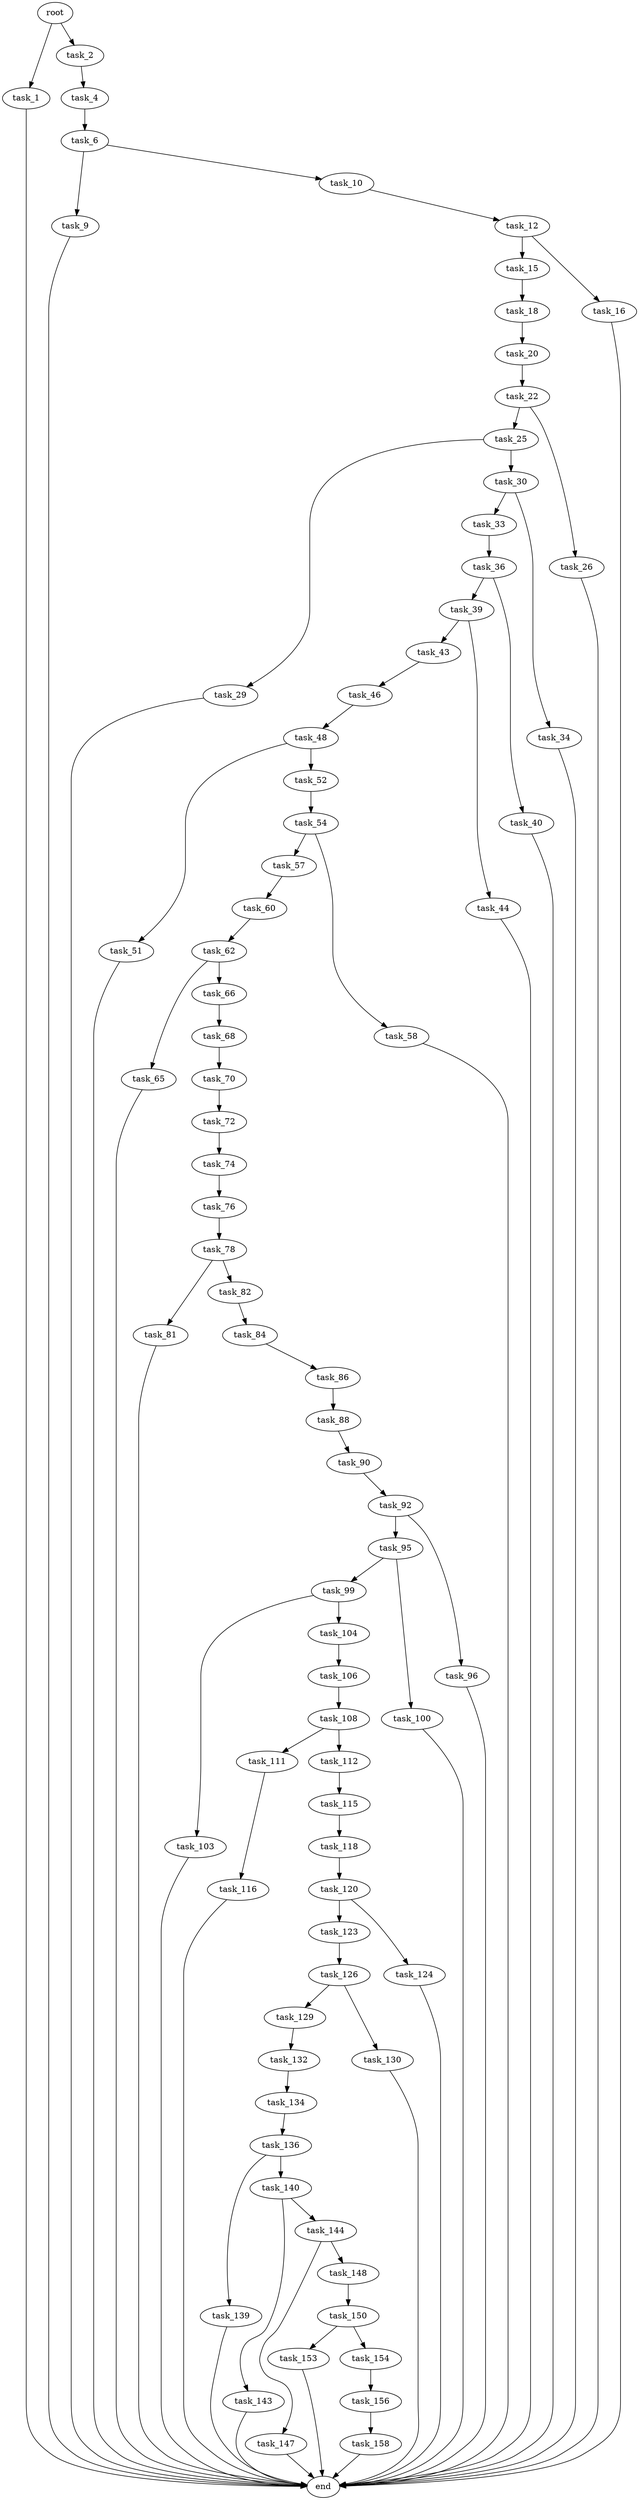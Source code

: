digraph G {
  root [size="0.000000"];
  task_1 [size="368293445632.000000"];
  task_2 [size="10153925085.000000"];
  task_4 [size="211384185408.000000"];
  task_6 [size="28991029248.000000"];
  task_9 [size="28991029248.000000"];
  task_10 [size="24652415014.000000"];
  task_12 [size="91053770179.000000"];
  task_15 [size="782757789696.000000"];
  task_16 [size="7510233569.000000"];
  task_18 [size="28991029248.000000"];
  task_20 [size="321578254038.000000"];
  task_22 [size="11545227837.000000"];
  task_25 [size="68719476736.000000"];
  task_26 [size="68719476736.000000"];
  task_29 [size="549755813888.000000"];
  task_30 [size="1033970383720.000000"];
  task_33 [size="2454681100.000000"];
  task_34 [size="277176462745.000000"];
  task_36 [size="27013413790.000000"];
  task_39 [size="1999148137.000000"];
  task_40 [size="1073741824000.000000"];
  task_43 [size="20018065178.000000"];
  task_44 [size="1236697147.000000"];
  task_46 [size="235019602147.000000"];
  task_48 [size="15688601964.000000"];
  task_51 [size="3336085380.000000"];
  task_52 [size="4069181688.000000"];
  task_54 [size="25059056014.000000"];
  task_57 [size="7009939027.000000"];
  task_58 [size="134217728000.000000"];
  task_60 [size="13282060793.000000"];
  task_62 [size="5423626696.000000"];
  task_65 [size="391677405721.000000"];
  task_66 [size="368293445632.000000"];
  task_68 [size="600685710768.000000"];
  task_70 [size="28991029248.000000"];
  task_72 [size="1150104724.000000"];
  task_74 [size="642571740871.000000"];
  task_76 [size="671674675123.000000"];
  task_78 [size="15691134279.000000"];
  task_81 [size="32088089464.000000"];
  task_82 [size="199547166421.000000"];
  task_84 [size="20538673514.000000"];
  task_86 [size="1670990555.000000"];
  task_88 [size="17393571014.000000"];
  task_90 [size="11933330153.000000"];
  task_92 [size="20905509335.000000"];
  task_95 [size="68719476736.000000"];
  task_96 [size="2695475873.000000"];
  task_99 [size="477879249559.000000"];
  task_100 [size="231928233984.000000"];
  task_103 [size="818333633049.000000"];
  task_104 [size="48777275725.000000"];
  task_106 [size="549755813888.000000"];
  task_108 [size="782757789696.000000"];
  task_111 [size="33612802642.000000"];
  task_112 [size="1856642953.000000"];
  task_115 [size="2680910202.000000"];
  task_116 [size="402798641359.000000"];
  task_118 [size="23571170426.000000"];
  task_120 [size="864048293298.000000"];
  task_123 [size="549755813888.000000"];
  task_124 [size="368293445632.000000"];
  task_126 [size="782757789696.000000"];
  task_129 [size="549755813888.000000"];
  task_130 [size="68719476736.000000"];
  task_132 [size="194692688080.000000"];
  task_134 [size="38056034453.000000"];
  task_136 [size="24445351013.000000"];
  task_139 [size="509229026905.000000"];
  task_140 [size="782757789696.000000"];
  task_143 [size="40539082586.000000"];
  task_144 [size="17715638977.000000"];
  task_147 [size="28991029248.000000"];
  task_148 [size="8503325523.000000"];
  task_150 [size="68719476736.000000"];
  task_153 [size="5628822604.000000"];
  task_154 [size="41309693846.000000"];
  task_156 [size="433155989535.000000"];
  task_158 [size="28537246190.000000"];
  end [size="0.000000"];

  root -> task_1 [size="1.000000"];
  root -> task_2 [size="1.000000"];
  task_1 -> end [size="1.000000"];
  task_2 -> task_4 [size="301989888.000000"];
  task_4 -> task_6 [size="838860800.000000"];
  task_6 -> task_9 [size="75497472.000000"];
  task_6 -> task_10 [size="75497472.000000"];
  task_9 -> end [size="1.000000"];
  task_10 -> task_12 [size="536870912.000000"];
  task_12 -> task_15 [size="134217728.000000"];
  task_12 -> task_16 [size="134217728.000000"];
  task_15 -> task_18 [size="679477248.000000"];
  task_16 -> end [size="1.000000"];
  task_18 -> task_20 [size="75497472.000000"];
  task_20 -> task_22 [size="209715200.000000"];
  task_22 -> task_25 [size="209715200.000000"];
  task_22 -> task_26 [size="209715200.000000"];
  task_25 -> task_29 [size="134217728.000000"];
  task_25 -> task_30 [size="134217728.000000"];
  task_26 -> end [size="1.000000"];
  task_29 -> end [size="1.000000"];
  task_30 -> task_33 [size="679477248.000000"];
  task_30 -> task_34 [size="679477248.000000"];
  task_33 -> task_36 [size="301989888.000000"];
  task_34 -> end [size="1.000000"];
  task_36 -> task_39 [size="536870912.000000"];
  task_36 -> task_40 [size="536870912.000000"];
  task_39 -> task_43 [size="75497472.000000"];
  task_39 -> task_44 [size="75497472.000000"];
  task_40 -> end [size="1.000000"];
  task_43 -> task_46 [size="838860800.000000"];
  task_44 -> end [size="1.000000"];
  task_46 -> task_48 [size="838860800.000000"];
  task_48 -> task_51 [size="838860800.000000"];
  task_48 -> task_52 [size="838860800.000000"];
  task_51 -> end [size="1.000000"];
  task_52 -> task_54 [size="75497472.000000"];
  task_54 -> task_57 [size="411041792.000000"];
  task_54 -> task_58 [size="411041792.000000"];
  task_57 -> task_60 [size="33554432.000000"];
  task_58 -> end [size="1.000000"];
  task_60 -> task_62 [size="679477248.000000"];
  task_62 -> task_65 [size="134217728.000000"];
  task_62 -> task_66 [size="134217728.000000"];
  task_65 -> end [size="1.000000"];
  task_66 -> task_68 [size="411041792.000000"];
  task_68 -> task_70 [size="536870912.000000"];
  task_70 -> task_72 [size="75497472.000000"];
  task_72 -> task_74 [size="75497472.000000"];
  task_74 -> task_76 [size="536870912.000000"];
  task_76 -> task_78 [size="411041792.000000"];
  task_78 -> task_81 [size="33554432.000000"];
  task_78 -> task_82 [size="33554432.000000"];
  task_81 -> end [size="1.000000"];
  task_82 -> task_84 [size="838860800.000000"];
  task_84 -> task_86 [size="536870912.000000"];
  task_86 -> task_88 [size="33554432.000000"];
  task_88 -> task_90 [size="411041792.000000"];
  task_90 -> task_92 [size="679477248.000000"];
  task_92 -> task_95 [size="75497472.000000"];
  task_92 -> task_96 [size="75497472.000000"];
  task_95 -> task_99 [size="134217728.000000"];
  task_95 -> task_100 [size="134217728.000000"];
  task_96 -> end [size="1.000000"];
  task_99 -> task_103 [size="301989888.000000"];
  task_99 -> task_104 [size="301989888.000000"];
  task_100 -> end [size="1.000000"];
  task_103 -> end [size="1.000000"];
  task_104 -> task_106 [size="134217728.000000"];
  task_106 -> task_108 [size="536870912.000000"];
  task_108 -> task_111 [size="679477248.000000"];
  task_108 -> task_112 [size="679477248.000000"];
  task_111 -> task_116 [size="33554432.000000"];
  task_112 -> task_115 [size="33554432.000000"];
  task_115 -> task_118 [size="301989888.000000"];
  task_116 -> end [size="1.000000"];
  task_118 -> task_120 [size="411041792.000000"];
  task_120 -> task_123 [size="679477248.000000"];
  task_120 -> task_124 [size="679477248.000000"];
  task_123 -> task_126 [size="536870912.000000"];
  task_124 -> end [size="1.000000"];
  task_126 -> task_129 [size="679477248.000000"];
  task_126 -> task_130 [size="679477248.000000"];
  task_129 -> task_132 [size="536870912.000000"];
  task_130 -> end [size="1.000000"];
  task_132 -> task_134 [size="209715200.000000"];
  task_134 -> task_136 [size="838860800.000000"];
  task_136 -> task_139 [size="411041792.000000"];
  task_136 -> task_140 [size="411041792.000000"];
  task_139 -> end [size="1.000000"];
  task_140 -> task_143 [size="679477248.000000"];
  task_140 -> task_144 [size="679477248.000000"];
  task_143 -> end [size="1.000000"];
  task_144 -> task_147 [size="33554432.000000"];
  task_144 -> task_148 [size="33554432.000000"];
  task_147 -> end [size="1.000000"];
  task_148 -> task_150 [size="301989888.000000"];
  task_150 -> task_153 [size="134217728.000000"];
  task_150 -> task_154 [size="134217728.000000"];
  task_153 -> end [size="1.000000"];
  task_154 -> task_156 [size="75497472.000000"];
  task_156 -> task_158 [size="411041792.000000"];
  task_158 -> end [size="1.000000"];
}
